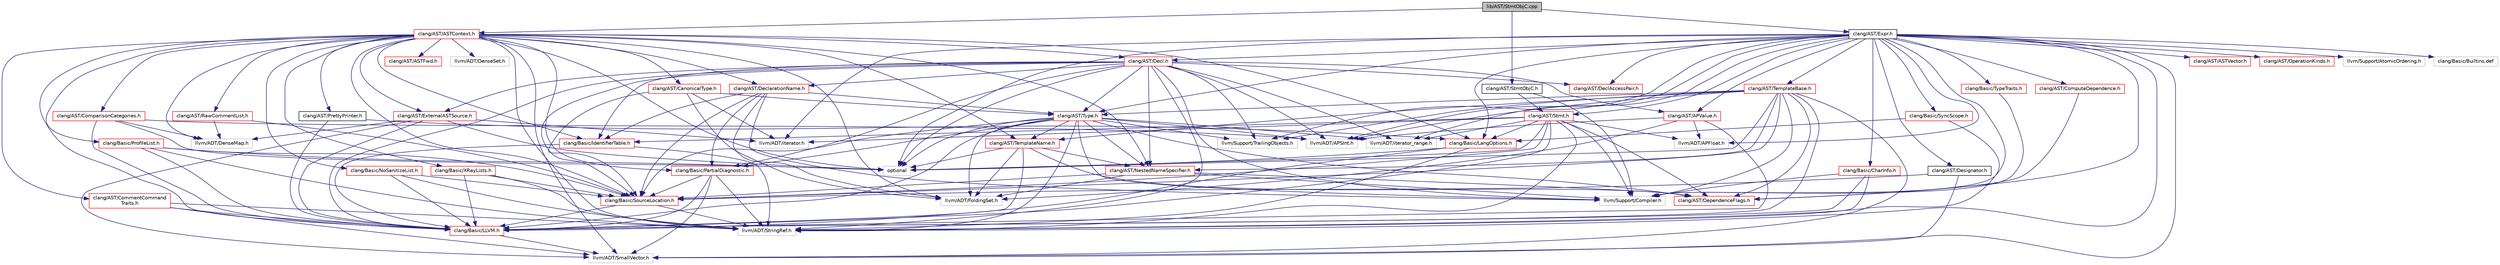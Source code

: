 digraph "lib/AST/StmtObjC.cpp"
{
 // LATEX_PDF_SIZE
  bgcolor="transparent";
  edge [fontname="Helvetica",fontsize="10",labelfontname="Helvetica",labelfontsize="10"];
  node [fontname="Helvetica",fontsize="10",shape=record];
  Node1 [label="lib/AST/StmtObjC.cpp",height=0.2,width=0.4,color="black", fillcolor="grey75", style="filled", fontcolor="black",tooltip=" "];
  Node1 -> Node2 [color="midnightblue",fontsize="10",style="solid",fontname="Helvetica"];
  Node2 [label="clang/AST/StmtObjC.h",height=0.2,width=0.4,color="black",URL="$StmtObjC_8h.html",tooltip=" "];
  Node2 -> Node3 [color="midnightblue",fontsize="10",style="solid",fontname="Helvetica"];
  Node3 [label="clang/AST/Stmt.h",height=0.2,width=0.4,color="red",URL="$Stmt_8h.html",tooltip=" "];
  Node3 -> Node8 [color="midnightblue",fontsize="10",style="solid",fontname="Helvetica"];
  Node8 [label="clang/AST/DependenceFlags.h",height=0.2,width=0.4,color="red",URL="$DependenceFlags_8h.html",tooltip=" "];
  Node3 -> Node15 [color="midnightblue",fontsize="10",style="solid",fontname="Helvetica"];
  Node15 [label="clang/Basic/IdentifierTable.h",height=0.2,width=0.4,color="red",URL="$IdentifierTable_8h.html",tooltip=" "];
  Node15 -> Node17 [color="midnightblue",fontsize="10",style="solid",fontname="Helvetica"];
  Node17 [label="clang/Basic/LLVM.h",height=0.2,width=0.4,color="red",URL="$LLVM_8h.html",tooltip=" "];
  Node17 -> Node19 [color="midnightblue",fontsize="10",style="solid",fontname="Helvetica"];
  Node19 [label="llvm/ADT/SmallVector.h",height=0.2,width=0.4,color="grey75",tooltip=" "];
  Node15 -> Node21 [color="midnightblue",fontsize="10",style="solid",fontname="Helvetica"];
  Node21 [label="llvm/ADT/StringRef.h",height=0.2,width=0.4,color="grey75",tooltip=" "];
  Node3 -> Node17 [color="midnightblue",fontsize="10",style="solid",fontname="Helvetica"];
  Node3 -> Node37 [color="midnightblue",fontsize="10",style="solid",fontname="Helvetica"];
  Node37 [label="clang/Basic/LangOptions.h",height=0.2,width=0.4,color="red",URL="$LangOptions_8h.html",tooltip=" "];
  Node37 -> Node17 [color="midnightblue",fontsize="10",style="solid",fontname="Helvetica"];
  Node37 -> Node21 [color="midnightblue",fontsize="10",style="solid",fontname="Helvetica"];
  Node37 -> Node22 [color="midnightblue",fontsize="10",style="solid",fontname="Helvetica"];
  Node22 [label="optional",height=0.2,width=0.4,color="grey75",tooltip=" "];
  Node3 -> Node57 [color="midnightblue",fontsize="10",style="solid",fontname="Helvetica"];
  Node57 [label="clang/Basic/SourceLocation.h",height=0.2,width=0.4,color="red",URL="$SourceLocation_8h.html",tooltip=" "];
  Node57 -> Node17 [color="midnightblue",fontsize="10",style="solid",fontname="Helvetica"];
  Node57 -> Node21 [color="midnightblue",fontsize="10",style="solid",fontname="Helvetica"];
  Node3 -> Node62 [color="midnightblue",fontsize="10",style="solid",fontname="Helvetica"];
  Node62 [label="llvm/ADT/APFloat.h",height=0.2,width=0.4,color="grey75",tooltip=" "];
  Node3 -> Node21 [color="midnightblue",fontsize="10",style="solid",fontname="Helvetica"];
  Node3 -> Node65 [color="midnightblue",fontsize="10",style="solid",fontname="Helvetica"];
  Node65 [label="llvm/ADT/iterator.h",height=0.2,width=0.4,color="grey75",tooltip=" "];
  Node3 -> Node66 [color="midnightblue",fontsize="10",style="solid",fontname="Helvetica"];
  Node66 [label="llvm/ADT/iterator_range.h",height=0.2,width=0.4,color="grey75",tooltip=" "];
  Node3 -> Node27 [color="midnightblue",fontsize="10",style="solid",fontname="Helvetica"];
  Node27 [label="llvm/Support/Compiler.h",height=0.2,width=0.4,color="grey75",tooltip=" "];
  Node3 -> Node22 [color="midnightblue",fontsize="10",style="solid",fontname="Helvetica"];
  Node2 -> Node27 [color="midnightblue",fontsize="10",style="solid",fontname="Helvetica"];
  Node1 -> Node69 [color="midnightblue",fontsize="10",style="solid",fontname="Helvetica"];
  Node69 [label="clang/AST/Expr.h",height=0.2,width=0.4,color="black",URL="$Expr_8h.html",tooltip=" "];
  Node69 -> Node70 [color="midnightblue",fontsize="10",style="solid",fontname="Helvetica"];
  Node70 [label="clang/AST/APValue.h",height=0.2,width=0.4,color="red",URL="$APValue_8h.html",tooltip=" "];
  Node70 -> Node17 [color="midnightblue",fontsize="10",style="solid",fontname="Helvetica"];
  Node70 -> Node62 [color="midnightblue",fontsize="10",style="solid",fontname="Helvetica"];
  Node70 -> Node72 [color="midnightblue",fontsize="10",style="solid",fontname="Helvetica"];
  Node72 [label="llvm/ADT/APSInt.h",height=0.2,width=0.4,color="grey75",tooltip=" "];
  Node70 -> Node73 [color="midnightblue",fontsize="10",style="solid",fontname="Helvetica"];
  Node73 [label="llvm/ADT/FoldingSet.h",height=0.2,width=0.4,color="grey75",tooltip=" "];
  Node69 -> Node76 [color="midnightblue",fontsize="10",style="solid",fontname="Helvetica"];
  Node76 [label="clang/AST/ASTVector.h",height=0.2,width=0.4,color="red",URL="$ASTVector_8h.html",tooltip=" "];
  Node69 -> Node80 [color="midnightblue",fontsize="10",style="solid",fontname="Helvetica"];
  Node80 [label="clang/AST/ComputeDependence.h",height=0.2,width=0.4,color="red",URL="$ComputeDependence_8h.html",tooltip=" "];
  Node80 -> Node8 [color="midnightblue",fontsize="10",style="solid",fontname="Helvetica"];
  Node69 -> Node82 [color="midnightblue",fontsize="10",style="solid",fontname="Helvetica"];
  Node82 [label="clang/AST/Decl.h",height=0.2,width=0.4,color="red",URL="$Decl_8h.html",tooltip=" "];
  Node82 -> Node70 [color="midnightblue",fontsize="10",style="solid",fontname="Helvetica"];
  Node82 -> Node83 [color="midnightblue",fontsize="10",style="solid",fontname="Helvetica"];
  Node83 [label="clang/AST/DeclAccessPair.h",height=0.2,width=0.4,color="red",URL="$DeclAccessPair_8h.html",tooltip=" "];
  Node82 -> Node88 [color="midnightblue",fontsize="10",style="solid",fontname="Helvetica"];
  Node88 [label="clang/AST/DeclarationName.h",height=0.2,width=0.4,color="red",URL="$DeclarationName_8h.html",tooltip=" "];
  Node88 -> Node89 [color="midnightblue",fontsize="10",style="solid",fontname="Helvetica"];
  Node89 [label="clang/AST/Type.h",height=0.2,width=0.4,color="red",URL="$Type_8h.html",tooltip=" "];
  Node89 -> Node8 [color="midnightblue",fontsize="10",style="solid",fontname="Helvetica"];
  Node89 -> Node90 [color="midnightblue",fontsize="10",style="solid",fontname="Helvetica"];
  Node90 [label="clang/AST/NestedNameSpecifier.h",height=0.2,width=0.4,color="red",URL="$NestedNameSpecifier_8h.html",tooltip=" "];
  Node90 -> Node8 [color="midnightblue",fontsize="10",style="solid",fontname="Helvetica"];
  Node90 -> Node57 [color="midnightblue",fontsize="10",style="solid",fontname="Helvetica"];
  Node90 -> Node73 [color="midnightblue",fontsize="10",style="solid",fontname="Helvetica"];
  Node90 -> Node27 [color="midnightblue",fontsize="10",style="solid",fontname="Helvetica"];
  Node89 -> Node98 [color="midnightblue",fontsize="10",style="solid",fontname="Helvetica"];
  Node98 [label="clang/AST/TemplateName.h",height=0.2,width=0.4,color="red",URL="$TemplateName_8h.html",tooltip=" "];
  Node98 -> Node8 [color="midnightblue",fontsize="10",style="solid",fontname="Helvetica"];
  Node98 -> Node90 [color="midnightblue",fontsize="10",style="solid",fontname="Helvetica"];
  Node98 -> Node17 [color="midnightblue",fontsize="10",style="solid",fontname="Helvetica"];
  Node98 -> Node73 [color="midnightblue",fontsize="10",style="solid",fontname="Helvetica"];
  Node98 -> Node22 [color="midnightblue",fontsize="10",style="solid",fontname="Helvetica"];
  Node89 -> Node17 [color="midnightblue",fontsize="10",style="solid",fontname="Helvetica"];
  Node89 -> Node102 [color="midnightblue",fontsize="10",style="solid",fontname="Helvetica"];
  Node102 [label="clang/Basic/PartialDiagnostic.h",height=0.2,width=0.4,color="red",URL="$PartialDiagnostic_8h.html",tooltip=" "];
  Node102 -> Node17 [color="midnightblue",fontsize="10",style="solid",fontname="Helvetica"];
  Node102 -> Node57 [color="midnightblue",fontsize="10",style="solid",fontname="Helvetica"];
  Node102 -> Node19 [color="midnightblue",fontsize="10",style="solid",fontname="Helvetica"];
  Node102 -> Node21 [color="midnightblue",fontsize="10",style="solid",fontname="Helvetica"];
  Node89 -> Node57 [color="midnightblue",fontsize="10",style="solid",fontname="Helvetica"];
  Node89 -> Node72 [color="midnightblue",fontsize="10",style="solid",fontname="Helvetica"];
  Node89 -> Node73 [color="midnightblue",fontsize="10",style="solid",fontname="Helvetica"];
  Node89 -> Node21 [color="midnightblue",fontsize="10",style="solid",fontname="Helvetica"];
  Node89 -> Node66 [color="midnightblue",fontsize="10",style="solid",fontname="Helvetica"];
  Node89 -> Node27 [color="midnightblue",fontsize="10",style="solid",fontname="Helvetica"];
  Node89 -> Node5 [color="midnightblue",fontsize="10",style="solid",fontname="Helvetica"];
  Node5 [label="llvm/Support/TrailingObjects.h",height=0.2,width=0.4,color="grey75",tooltip=" "];
  Node89 -> Node22 [color="midnightblue",fontsize="10",style="solid",fontname="Helvetica"];
  Node88 -> Node15 [color="midnightblue",fontsize="10",style="solid",fontname="Helvetica"];
  Node88 -> Node102 [color="midnightblue",fontsize="10",style="solid",fontname="Helvetica"];
  Node88 -> Node57 [color="midnightblue",fontsize="10",style="solid",fontname="Helvetica"];
  Node88 -> Node73 [color="midnightblue",fontsize="10",style="solid",fontname="Helvetica"];
  Node88 -> Node27 [color="midnightblue",fontsize="10",style="solid",fontname="Helvetica"];
  Node82 -> Node116 [color="midnightblue",fontsize="10",style="solid",fontname="Helvetica"];
  Node116 [label="clang/AST/ExternalASTSource.h",height=0.2,width=0.4,color="red",URL="$ExternalASTSource_8h.html",tooltip=" "];
  Node116 -> Node17 [color="midnightblue",fontsize="10",style="solid",fontname="Helvetica"];
  Node116 -> Node94 [color="midnightblue",fontsize="10",style="solid",fontname="Helvetica"];
  Node94 [label="llvm/ADT/DenseMap.h",height=0.2,width=0.4,color="grey75",tooltip=" "];
  Node116 -> Node19 [color="midnightblue",fontsize="10",style="solid",fontname="Helvetica"];
  Node116 -> Node65 [color="midnightblue",fontsize="10",style="solid",fontname="Helvetica"];
  Node116 -> Node22 [color="midnightblue",fontsize="10",style="solid",fontname="Helvetica"];
  Node82 -> Node90 [color="midnightblue",fontsize="10",style="solid",fontname="Helvetica"];
  Node82 -> Node89 [color="midnightblue",fontsize="10",style="solid",fontname="Helvetica"];
  Node82 -> Node15 [color="midnightblue",fontsize="10",style="solid",fontname="Helvetica"];
  Node82 -> Node17 [color="midnightblue",fontsize="10",style="solid",fontname="Helvetica"];
  Node82 -> Node102 [color="midnightblue",fontsize="10",style="solid",fontname="Helvetica"];
  Node82 -> Node57 [color="midnightblue",fontsize="10",style="solid",fontname="Helvetica"];
  Node82 -> Node72 [color="midnightblue",fontsize="10",style="solid",fontname="Helvetica"];
  Node82 -> Node21 [color="midnightblue",fontsize="10",style="solid",fontname="Helvetica"];
  Node82 -> Node66 [color="midnightblue",fontsize="10",style="solid",fontname="Helvetica"];
  Node82 -> Node27 [color="midnightblue",fontsize="10",style="solid",fontname="Helvetica"];
  Node82 -> Node5 [color="midnightblue",fontsize="10",style="solid",fontname="Helvetica"];
  Node82 -> Node22 [color="midnightblue",fontsize="10",style="solid",fontname="Helvetica"];
  Node69 -> Node83 [color="midnightblue",fontsize="10",style="solid",fontname="Helvetica"];
  Node69 -> Node8 [color="midnightblue",fontsize="10",style="solid",fontname="Helvetica"];
  Node69 -> Node122 [color="midnightblue",fontsize="10",style="solid",fontname="Helvetica"];
  Node122 [label="clang/AST/Designator.h",height=0.2,width=0.4,color="black",URL="$Designator_8h.html",tooltip=" "];
  Node122 -> Node57 [color="midnightblue",fontsize="10",style="solid",fontname="Helvetica"];
  Node122 -> Node19 [color="midnightblue",fontsize="10",style="solid",fontname="Helvetica"];
  Node69 -> Node123 [color="midnightblue",fontsize="10",style="solid",fontname="Helvetica"];
  Node123 [label="clang/AST/OperationKinds.h",height=0.2,width=0.4,color="red",URL="$OperationKinds_8h.html",tooltip=" "];
  Node69 -> Node3 [color="midnightblue",fontsize="10",style="solid",fontname="Helvetica"];
  Node69 -> Node125 [color="midnightblue",fontsize="10",style="solid",fontname="Helvetica"];
  Node125 [label="clang/AST/TemplateBase.h",height=0.2,width=0.4,color="red",URL="$TemplateBase_8h.html",tooltip=" "];
  Node125 -> Node8 [color="midnightblue",fontsize="10",style="solid",fontname="Helvetica"];
  Node125 -> Node90 [color="midnightblue",fontsize="10",style="solid",fontname="Helvetica"];
  Node125 -> Node98 [color="midnightblue",fontsize="10",style="solid",fontname="Helvetica"];
  Node125 -> Node89 [color="midnightblue",fontsize="10",style="solid",fontname="Helvetica"];
  Node125 -> Node17 [color="midnightblue",fontsize="10",style="solid",fontname="Helvetica"];
  Node125 -> Node57 [color="midnightblue",fontsize="10",style="solid",fontname="Helvetica"];
  Node125 -> Node72 [color="midnightblue",fontsize="10",style="solid",fontname="Helvetica"];
  Node125 -> Node19 [color="midnightblue",fontsize="10",style="solid",fontname="Helvetica"];
  Node125 -> Node27 [color="midnightblue",fontsize="10",style="solid",fontname="Helvetica"];
  Node125 -> Node5 [color="midnightblue",fontsize="10",style="solid",fontname="Helvetica"];
  Node125 -> Node22 [color="midnightblue",fontsize="10",style="solid",fontname="Helvetica"];
  Node69 -> Node89 [color="midnightblue",fontsize="10",style="solid",fontname="Helvetica"];
  Node69 -> Node126 [color="midnightblue",fontsize="10",style="solid",fontname="Helvetica"];
  Node126 [label="clang/Basic/CharInfo.h",height=0.2,width=0.4,color="red",URL="$CharInfo_8h.html",tooltip=" "];
  Node126 -> Node17 [color="midnightblue",fontsize="10",style="solid",fontname="Helvetica"];
  Node126 -> Node21 [color="midnightblue",fontsize="10",style="solid",fontname="Helvetica"];
  Node126 -> Node27 [color="midnightblue",fontsize="10",style="solid",fontname="Helvetica"];
  Node69 -> Node37 [color="midnightblue",fontsize="10",style="solid",fontname="Helvetica"];
  Node69 -> Node127 [color="midnightblue",fontsize="10",style="solid",fontname="Helvetica"];
  Node127 [label="clang/Basic/SyncScope.h",height=0.2,width=0.4,color="red",URL="$SyncScope_8h.html",tooltip=" "];
  Node127 -> Node37 [color="midnightblue",fontsize="10",style="solid",fontname="Helvetica"];
  Node127 -> Node21 [color="midnightblue",fontsize="10",style="solid",fontname="Helvetica"];
  Node69 -> Node128 [color="midnightblue",fontsize="10",style="solid",fontname="Helvetica"];
  Node128 [label="clang/Basic/TypeTraits.h",height=0.2,width=0.4,color="red",URL="$TypeTraits_8h.html",tooltip=" "];
  Node128 -> Node27 [color="midnightblue",fontsize="10",style="solid",fontname="Helvetica"];
  Node69 -> Node62 [color="midnightblue",fontsize="10",style="solid",fontname="Helvetica"];
  Node69 -> Node72 [color="midnightblue",fontsize="10",style="solid",fontname="Helvetica"];
  Node69 -> Node19 [color="midnightblue",fontsize="10",style="solid",fontname="Helvetica"];
  Node69 -> Node21 [color="midnightblue",fontsize="10",style="solid",fontname="Helvetica"];
  Node69 -> Node65 [color="midnightblue",fontsize="10",style="solid",fontname="Helvetica"];
  Node69 -> Node66 [color="midnightblue",fontsize="10",style="solid",fontname="Helvetica"];
  Node69 -> Node129 [color="midnightblue",fontsize="10",style="solid",fontname="Helvetica"];
  Node129 [label="llvm/Support/AtomicOrdering.h",height=0.2,width=0.4,color="grey75",tooltip=" "];
  Node69 -> Node27 [color="midnightblue",fontsize="10",style="solid",fontname="Helvetica"];
  Node69 -> Node5 [color="midnightblue",fontsize="10",style="solid",fontname="Helvetica"];
  Node69 -> Node22 [color="midnightblue",fontsize="10",style="solid",fontname="Helvetica"];
  Node69 -> Node130 [color="midnightblue",fontsize="10",style="solid",fontname="Helvetica"];
  Node130 [label="clang/Basic/Builtins.def",height=0.2,width=0.4,color="grey75",tooltip=" "];
  Node1 -> Node131 [color="midnightblue",fontsize="10",style="solid",fontname="Helvetica"];
  Node131 [label="clang/AST/ASTContext.h",height=0.2,width=0.4,color="red",URL="$ASTContext_8h.html",tooltip=" "];
  Node131 -> Node132 [color="midnightblue",fontsize="10",style="solid",fontname="Helvetica"];
  Node132 [label="clang/AST/ASTFwd.h",height=0.2,width=0.4,color="red",URL="$ASTFwd_8h.html",tooltip=" "];
  Node131 -> Node134 [color="midnightblue",fontsize="10",style="solid",fontname="Helvetica"];
  Node134 [label="clang/AST/CanonicalType.h",height=0.2,width=0.4,color="red",URL="$CanonicalType_8h.html",tooltip=" "];
  Node134 -> Node89 [color="midnightblue",fontsize="10",style="solid",fontname="Helvetica"];
  Node134 -> Node57 [color="midnightblue",fontsize="10",style="solid",fontname="Helvetica"];
  Node134 -> Node73 [color="midnightblue",fontsize="10",style="solid",fontname="Helvetica"];
  Node134 -> Node65 [color="midnightblue",fontsize="10",style="solid",fontname="Helvetica"];
  Node131 -> Node135 [color="midnightblue",fontsize="10",style="solid",fontname="Helvetica"];
  Node135 [label="clang/AST/CommentCommand\lTraits.h",height=0.2,width=0.4,color="red",URL="$CommentCommandTraits_8h.html",tooltip=" "];
  Node135 -> Node17 [color="midnightblue",fontsize="10",style="solid",fontname="Helvetica"];
  Node135 -> Node19 [color="midnightblue",fontsize="10",style="solid",fontname="Helvetica"];
  Node135 -> Node21 [color="midnightblue",fontsize="10",style="solid",fontname="Helvetica"];
  Node131 -> Node137 [color="midnightblue",fontsize="10",style="solid",fontname="Helvetica"];
  Node137 [label="clang/AST/ComparisonCategories.h",height=0.2,width=0.4,color="red",URL="$ComparisonCategories_8h.html",tooltip=" "];
  Node137 -> Node17 [color="midnightblue",fontsize="10",style="solid",fontname="Helvetica"];
  Node137 -> Node72 [color="midnightblue",fontsize="10",style="solid",fontname="Helvetica"];
  Node137 -> Node94 [color="midnightblue",fontsize="10",style="solid",fontname="Helvetica"];
  Node137 -> Node22 [color="midnightblue",fontsize="10",style="solid",fontname="Helvetica"];
  Node131 -> Node82 [color="midnightblue",fontsize="10",style="solid",fontname="Helvetica"];
  Node131 -> Node88 [color="midnightblue",fontsize="10",style="solid",fontname="Helvetica"];
  Node131 -> Node116 [color="midnightblue",fontsize="10",style="solid",fontname="Helvetica"];
  Node131 -> Node90 [color="midnightblue",fontsize="10",style="solid",fontname="Helvetica"];
  Node131 -> Node139 [color="midnightblue",fontsize="10",style="solid",fontname="Helvetica"];
  Node139 [label="clang/AST/PrettyPrinter.h",height=0.2,width=0.4,color="black",URL="$PrettyPrinter_8h.html",tooltip=" "];
  Node139 -> Node17 [color="midnightblue",fontsize="10",style="solid",fontname="Helvetica"];
  Node139 -> Node37 [color="midnightblue",fontsize="10",style="solid",fontname="Helvetica"];
  Node131 -> Node140 [color="midnightblue",fontsize="10",style="solid",fontname="Helvetica"];
  Node140 [label="clang/AST/RawCommentList.h",height=0.2,width=0.4,color="red",URL="$RawCommentList_8h.html",tooltip=" "];
  Node140 -> Node57 [color="midnightblue",fontsize="10",style="solid",fontname="Helvetica"];
  Node140 -> Node94 [color="midnightblue",fontsize="10",style="solid",fontname="Helvetica"];
  Node131 -> Node98 [color="midnightblue",fontsize="10",style="solid",fontname="Helvetica"];
  Node131 -> Node15 [color="midnightblue",fontsize="10",style="solid",fontname="Helvetica"];
  Node131 -> Node17 [color="midnightblue",fontsize="10",style="solid",fontname="Helvetica"];
  Node131 -> Node37 [color="midnightblue",fontsize="10",style="solid",fontname="Helvetica"];
  Node131 -> Node141 [color="midnightblue",fontsize="10",style="solid",fontname="Helvetica"];
  Node141 [label="clang/Basic/NoSanitizeList.h",height=0.2,width=0.4,color="red",URL="$NoSanitizeList_8h.html",tooltip=" "];
  Node141 -> Node17 [color="midnightblue",fontsize="10",style="solid",fontname="Helvetica"];
  Node141 -> Node57 [color="midnightblue",fontsize="10",style="solid",fontname="Helvetica"];
  Node141 -> Node21 [color="midnightblue",fontsize="10",style="solid",fontname="Helvetica"];
  Node131 -> Node102 [color="midnightblue",fontsize="10",style="solid",fontname="Helvetica"];
  Node131 -> Node142 [color="midnightblue",fontsize="10",style="solid",fontname="Helvetica"];
  Node142 [label="clang/Basic/ProfileList.h",height=0.2,width=0.4,color="red",URL="$ProfileList_8h.html",tooltip=" "];
  Node142 -> Node17 [color="midnightblue",fontsize="10",style="solid",fontname="Helvetica"];
  Node142 -> Node57 [color="midnightblue",fontsize="10",style="solid",fontname="Helvetica"];
  Node142 -> Node21 [color="midnightblue",fontsize="10",style="solid",fontname="Helvetica"];
  Node142 -> Node22 [color="midnightblue",fontsize="10",style="solid",fontname="Helvetica"];
  Node131 -> Node57 [color="midnightblue",fontsize="10",style="solid",fontname="Helvetica"];
  Node131 -> Node150 [color="midnightblue",fontsize="10",style="solid",fontname="Helvetica"];
  Node150 [label="clang/Basic/XRayLists.h",height=0.2,width=0.4,color="red",URL="$XRayLists_8h.html",tooltip=" "];
  Node150 -> Node17 [color="midnightblue",fontsize="10",style="solid",fontname="Helvetica"];
  Node150 -> Node57 [color="midnightblue",fontsize="10",style="solid",fontname="Helvetica"];
  Node150 -> Node21 [color="midnightblue",fontsize="10",style="solid",fontname="Helvetica"];
  Node131 -> Node94 [color="midnightblue",fontsize="10",style="solid",fontname="Helvetica"];
  Node131 -> Node151 [color="midnightblue",fontsize="10",style="solid",fontname="Helvetica"];
  Node151 [label="llvm/ADT/DenseSet.h",height=0.2,width=0.4,color="grey75",tooltip=" "];
  Node131 -> Node73 [color="midnightblue",fontsize="10",style="solid",fontname="Helvetica"];
  Node131 -> Node19 [color="midnightblue",fontsize="10",style="solid",fontname="Helvetica"];
  Node131 -> Node21 [color="midnightblue",fontsize="10",style="solid",fontname="Helvetica"];
  Node131 -> Node22 [color="midnightblue",fontsize="10",style="solid",fontname="Helvetica"];
}

